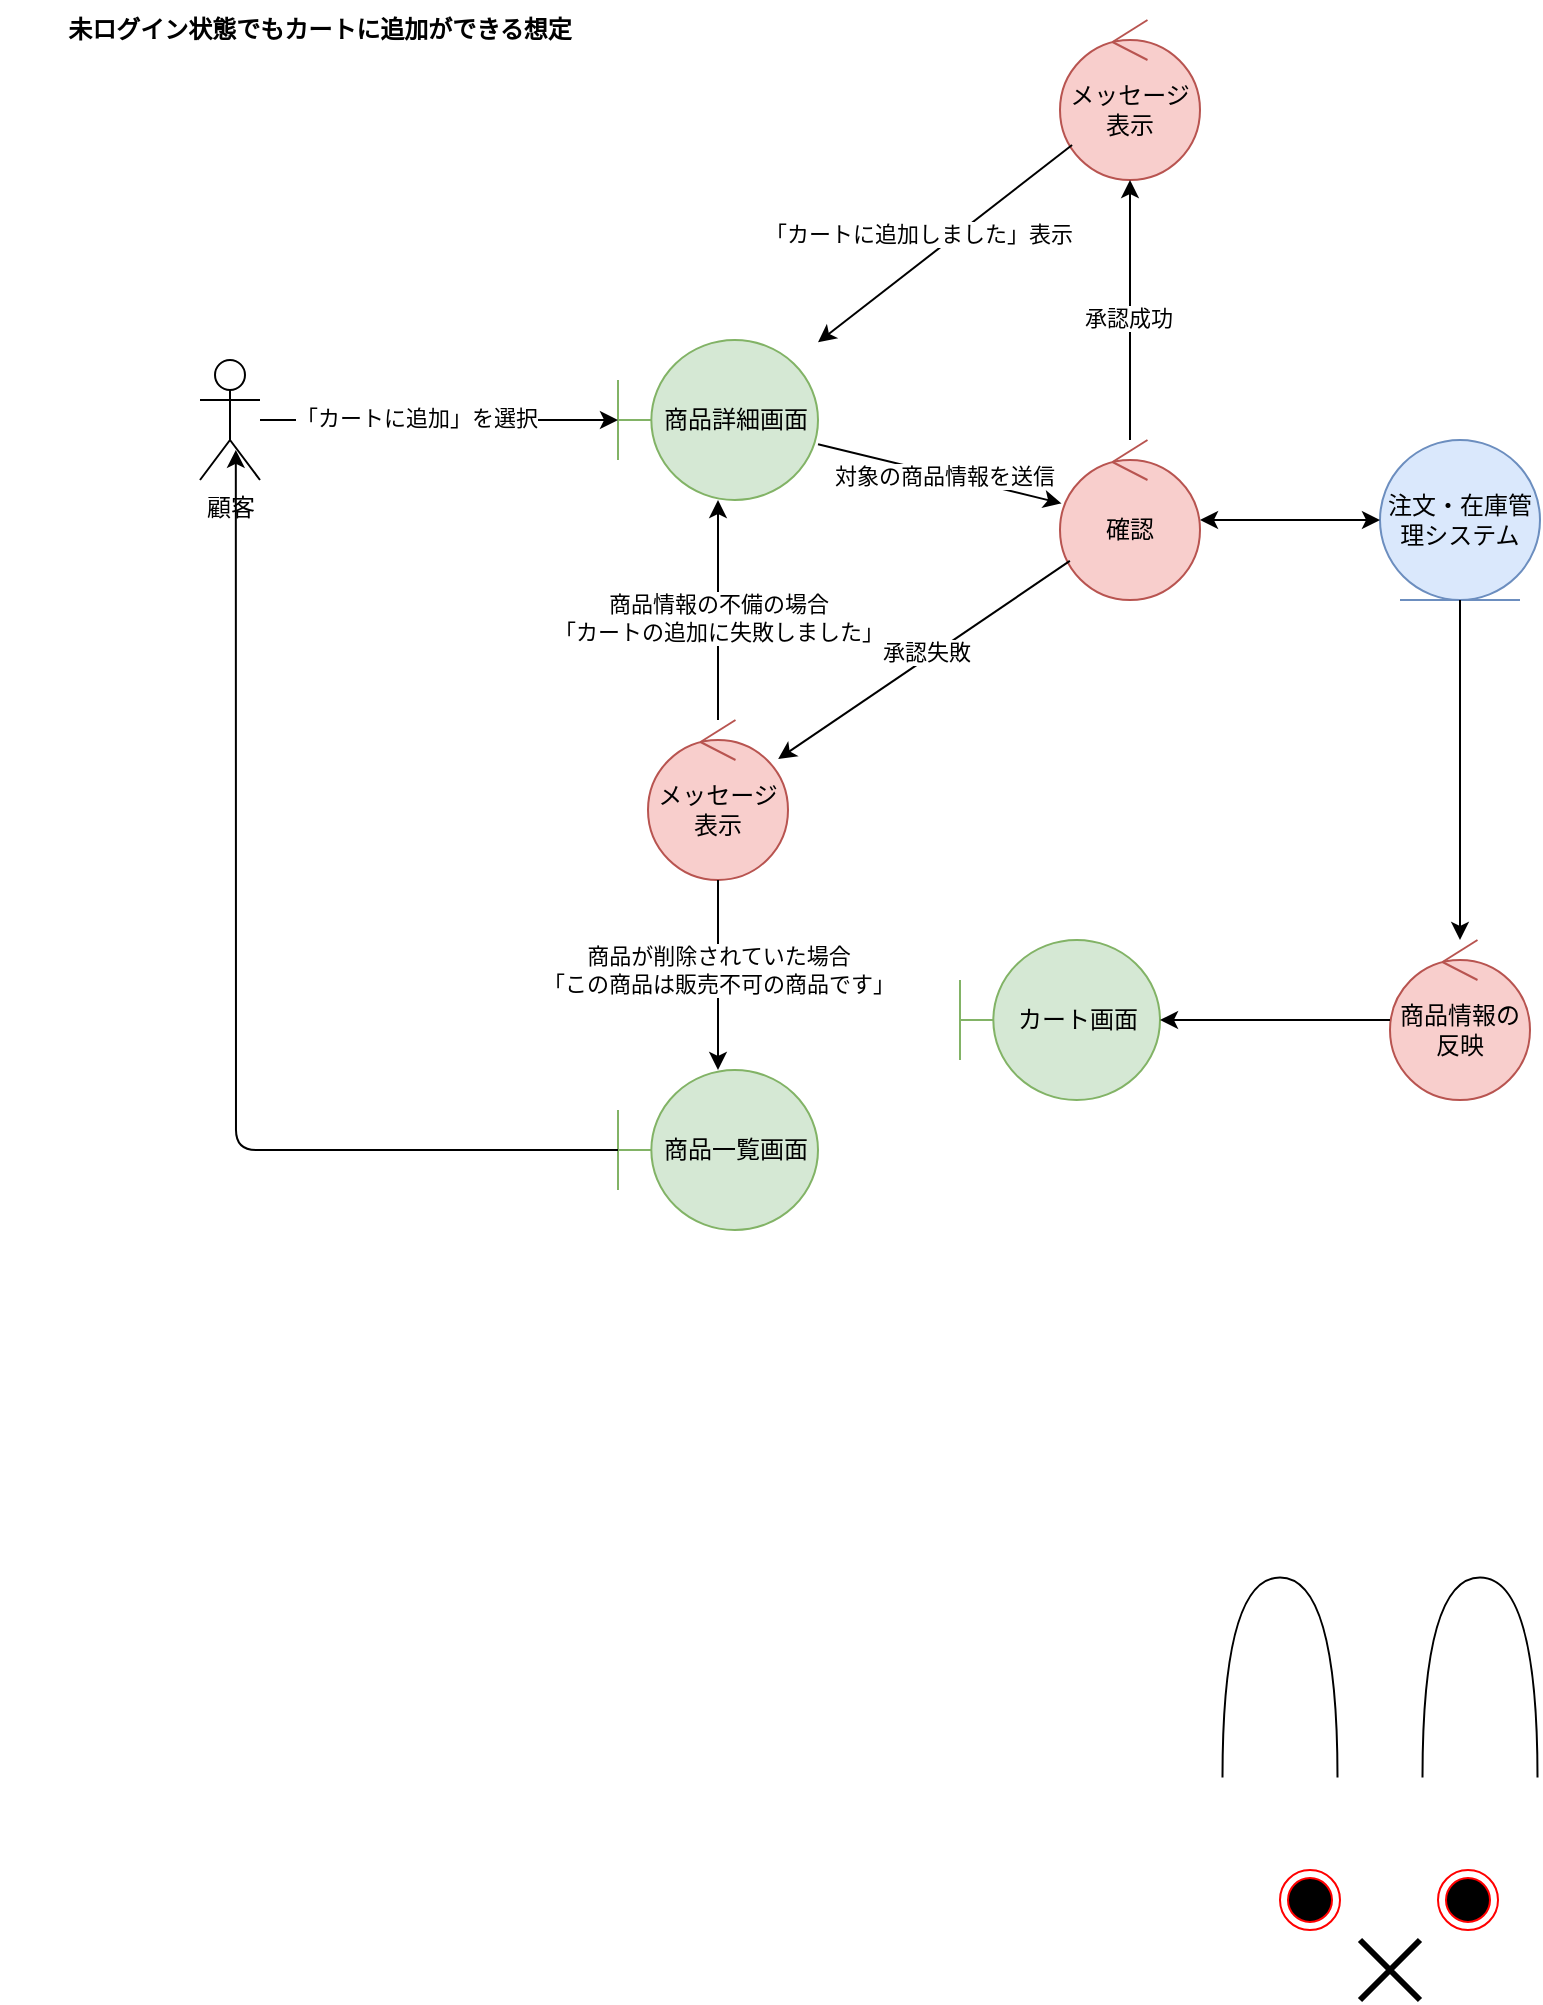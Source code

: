 <mxfile>
    <diagram id="sZ1b5ORBy8N2IJUaAmFC" name="ページ1">
        <mxGraphModel dx="673" dy="762" grid="1" gridSize="10" guides="1" tooltips="1" connect="1" arrows="1" fold="1" page="1" pageScale="1" pageWidth="827" pageHeight="1169" math="0" shadow="0">
            <root>
                <mxCell id="0"/>
                <mxCell id="1" parent="0"/>
                <mxCell id="2" value="顧客" style="shape=umlActor;verticalLabelPosition=bottom;verticalAlign=top;html=1;outlineConnect=0;" parent="1" vertex="1">
                    <mxGeometry x="120" y="190" width="30" height="60" as="geometry"/>
                </mxCell>
                <mxCell id="3" value="商品詳細画面" style="shape=umlBoundary;whiteSpace=wrap;html=1;fillColor=#d5e8d4;strokeColor=#82b366;" parent="1" vertex="1">
                    <mxGeometry x="329" y="180" width="100" height="80" as="geometry"/>
                </mxCell>
                <mxCell id="4" value="" style="endArrow=classic;html=1;" parent="1" source="2" target="3" edge="1">
                    <mxGeometry width="50" height="50" relative="1" as="geometry">
                        <mxPoint x="290" y="210" as="sourcePoint"/>
                        <mxPoint x="340" y="160" as="targetPoint"/>
                    </mxGeometry>
                </mxCell>
                <mxCell id="5" value="「カートに追加」を選択" style="edgeLabel;html=1;align=center;verticalAlign=middle;resizable=0;points=[];" parent="4" vertex="1" connectable="0">
                    <mxGeometry x="-0.135" y="1" relative="1" as="geometry">
                        <mxPoint as="offset"/>
                    </mxGeometry>
                </mxCell>
                <mxCell id="6" value="未ログイン状態でもカートに追加ができる想定" style="text;html=1;align=center;verticalAlign=middle;whiteSpace=wrap;rounded=0;fontStyle=1" parent="1" vertex="1">
                    <mxGeometry x="20" y="10" width="320" height="30" as="geometry"/>
                </mxCell>
                <mxCell id="8" value="" style="endArrow=classic;html=1;" edge="1" parent="1" source="3" target="9">
                    <mxGeometry width="50" height="50" relative="1" as="geometry">
                        <mxPoint x="570" y="290" as="sourcePoint"/>
                        <mxPoint x="551.539" y="209.011" as="targetPoint"/>
                    </mxGeometry>
                </mxCell>
                <mxCell id="10" value="対象の商品情報を送信" style="edgeLabel;html=1;align=center;verticalAlign=middle;resizable=0;points=[];" vertex="1" connectable="0" parent="8">
                    <mxGeometry x="0.028" relative="1" as="geometry">
                        <mxPoint as="offset"/>
                    </mxGeometry>
                </mxCell>
                <mxCell id="9" value="確認" style="ellipse;shape=umlControl;whiteSpace=wrap;html=1;fillColor=#f8cecc;strokeColor=#b85450;" vertex="1" parent="1">
                    <mxGeometry x="550" y="230" width="70" height="80" as="geometry"/>
                </mxCell>
                <mxCell id="11" value="注文・在庫管理システム" style="ellipse;shape=umlEntity;whiteSpace=wrap;html=1;fillColor=#dae8fc;strokeColor=#6c8ebf;" vertex="1" parent="1">
                    <mxGeometry x="710" y="230" width="80" height="80" as="geometry"/>
                </mxCell>
                <mxCell id="13" value="" style="endArrow=classic;startArrow=classic;html=1;" edge="1" parent="1" source="11" target="9">
                    <mxGeometry width="50" height="50" relative="1" as="geometry">
                        <mxPoint x="630" y="410" as="sourcePoint"/>
                        <mxPoint x="680" y="360" as="targetPoint"/>
                    </mxGeometry>
                </mxCell>
                <mxCell id="14" value="メッセージ表示" style="ellipse;shape=umlControl;whiteSpace=wrap;html=1;fillColor=#f8cecc;strokeColor=#b85450;" vertex="1" parent="1">
                    <mxGeometry x="550" y="20" width="70" height="80" as="geometry"/>
                </mxCell>
                <mxCell id="15" value="" style="endArrow=classic;html=1;" edge="1" parent="1" source="9" target="14">
                    <mxGeometry width="50" height="50" relative="1" as="geometry">
                        <mxPoint x="490" y="400" as="sourcePoint"/>
                        <mxPoint x="540" y="350" as="targetPoint"/>
                    </mxGeometry>
                </mxCell>
                <mxCell id="18" value="承認成功" style="edgeLabel;html=1;align=center;verticalAlign=middle;resizable=0;points=[];" vertex="1" connectable="0" parent="15">
                    <mxGeometry x="-0.047" relative="1" as="geometry">
                        <mxPoint x="-1" y="1" as="offset"/>
                    </mxGeometry>
                </mxCell>
                <mxCell id="16" value="" style="endArrow=classic;html=1;" edge="1" parent="1" source="14" target="3">
                    <mxGeometry width="50" height="50" relative="1" as="geometry">
                        <mxPoint x="480" y="410" as="sourcePoint"/>
                        <mxPoint x="530" y="360" as="targetPoint"/>
                    </mxGeometry>
                </mxCell>
                <mxCell id="17" value="「カートに追加しました」表示" style="edgeLabel;html=1;align=center;verticalAlign=middle;resizable=0;points=[];" vertex="1" connectable="0" parent="16">
                    <mxGeometry x="-0.131" y="2" relative="1" as="geometry">
                        <mxPoint x="-23" as="offset"/>
                    </mxGeometry>
                </mxCell>
                <mxCell id="19" value="" style="shape=umlDestroy;whiteSpace=wrap;html=1;strokeWidth=3;targetShapes=umlLifeline;" vertex="1" parent="1">
                    <mxGeometry x="700" y="980" width="30" height="30" as="geometry"/>
                </mxCell>
                <mxCell id="20" value="" style="ellipse;html=1;shape=endState;fillColor=#000000;strokeColor=#ff0000;" vertex="1" parent="1">
                    <mxGeometry x="660" y="945" width="30" height="30" as="geometry"/>
                </mxCell>
                <mxCell id="21" value="" style="ellipse;html=1;shape=endState;fillColor=#000000;strokeColor=#ff0000;" vertex="1" parent="1">
                    <mxGeometry x="739" y="945" width="30" height="30" as="geometry"/>
                </mxCell>
                <mxCell id="22" value="" style="shape=requiredInterface;html=1;verticalLabelPosition=bottom;sketch=0;rotation=-90;" vertex="1" parent="1">
                    <mxGeometry x="710" y="820" width="100" height="57.5" as="geometry"/>
                </mxCell>
                <mxCell id="23" value="" style="shape=requiredInterface;html=1;verticalLabelPosition=bottom;sketch=0;rotation=-90;" vertex="1" parent="1">
                    <mxGeometry x="610" y="820" width="100" height="57.5" as="geometry"/>
                </mxCell>
                <mxCell id="24" value="商品情報の反映" style="ellipse;shape=umlControl;whiteSpace=wrap;html=1;fillColor=#f8cecc;strokeColor=#b85450;" vertex="1" parent="1">
                    <mxGeometry x="715" y="480" width="70" height="80" as="geometry"/>
                </mxCell>
                <mxCell id="26" value="" style="endArrow=classic;html=1;" edge="1" parent="1" source="11" target="24">
                    <mxGeometry width="50" height="50" relative="1" as="geometry">
                        <mxPoint x="540" y="490" as="sourcePoint"/>
                        <mxPoint x="590" y="440" as="targetPoint"/>
                    </mxGeometry>
                </mxCell>
                <mxCell id="27" value="カート画面" style="shape=umlBoundary;whiteSpace=wrap;html=1;fillColor=#d5e8d4;strokeColor=#82b366;" vertex="1" parent="1">
                    <mxGeometry x="500" y="480" width="100" height="80" as="geometry"/>
                </mxCell>
                <mxCell id="28" value="" style="endArrow=classic;html=1;" edge="1" parent="1" source="24" target="27">
                    <mxGeometry width="50" height="50" relative="1" as="geometry">
                        <mxPoint x="700" y="560" as="sourcePoint"/>
                        <mxPoint x="750" y="510" as="targetPoint"/>
                    </mxGeometry>
                </mxCell>
                <mxCell id="29" value="メッセージ表示" style="ellipse;shape=umlControl;whiteSpace=wrap;html=1;fillColor=#f8cecc;strokeColor=#b85450;" vertex="1" parent="1">
                    <mxGeometry x="344" y="370" width="70" height="80" as="geometry"/>
                </mxCell>
                <mxCell id="30" value="" style="endArrow=classic;html=1;" edge="1" parent="1" source="9" target="29">
                    <mxGeometry width="50" height="50" relative="1" as="geometry">
                        <mxPoint x="490" y="340" as="sourcePoint"/>
                        <mxPoint x="540" y="290" as="targetPoint"/>
                    </mxGeometry>
                </mxCell>
                <mxCell id="31" value="承認失敗" style="edgeLabel;html=1;align=center;verticalAlign=middle;resizable=0;points=[];" vertex="1" connectable="0" parent="30">
                    <mxGeometry x="-0.137" y="-2" relative="1" as="geometry">
                        <mxPoint x="-8" y="4" as="offset"/>
                    </mxGeometry>
                </mxCell>
                <mxCell id="32" value="" style="endArrow=classic;html=1;" edge="1" parent="1" source="29" target="3">
                    <mxGeometry width="50" height="50" relative="1" as="geometry">
                        <mxPoint x="490" y="340" as="sourcePoint"/>
                        <mxPoint x="540" y="290" as="targetPoint"/>
                    </mxGeometry>
                </mxCell>
                <mxCell id="33" value="&lt;div&gt;商品情報の不備の場合&lt;/div&gt;「カートの追加に失敗しました」" style="edgeLabel;html=1;align=center;verticalAlign=middle;resizable=0;points=[];" vertex="1" connectable="0" parent="32">
                    <mxGeometry x="-0.062" relative="1" as="geometry">
                        <mxPoint as="offset"/>
                    </mxGeometry>
                </mxCell>
                <mxCell id="35" value="商品一覧画面" style="shape=umlBoundary;whiteSpace=wrap;html=1;fillColor=#d5e8d4;strokeColor=#82b366;" vertex="1" parent="1">
                    <mxGeometry x="329" y="545" width="100" height="80" as="geometry"/>
                </mxCell>
                <mxCell id="41" value="" style="endArrow=classic;html=1;" edge="1" parent="1" source="29" target="35">
                    <mxGeometry width="50" height="50" relative="1" as="geometry">
                        <mxPoint x="310" y="340" as="sourcePoint"/>
                        <mxPoint x="360" y="290" as="targetPoint"/>
                    </mxGeometry>
                </mxCell>
                <mxCell id="42" value="商品が削除されていた場合&lt;div&gt;「この商品は販売不可の商品です」&lt;/div&gt;" style="edgeLabel;html=1;align=center;verticalAlign=middle;resizable=0;points=[];" vertex="1" connectable="0" parent="41">
                    <mxGeometry x="-0.348" y="1" relative="1" as="geometry">
                        <mxPoint x="-1" y="14" as="offset"/>
                    </mxGeometry>
                </mxCell>
                <mxCell id="43" value="" style="endArrow=classic;html=1;entryX=0.597;entryY=0.749;entryDx=0;entryDy=0;entryPerimeter=0;" edge="1" parent="1" source="35" target="2">
                    <mxGeometry width="50" height="50" relative="1" as="geometry">
                        <mxPoint x="340" y="400" as="sourcePoint"/>
                        <mxPoint x="390" y="350" as="targetPoint"/>
                        <Array as="points">
                            <mxPoint x="138" y="585"/>
                        </Array>
                    </mxGeometry>
                </mxCell>
            </root>
        </mxGraphModel>
    </diagram>
</mxfile>